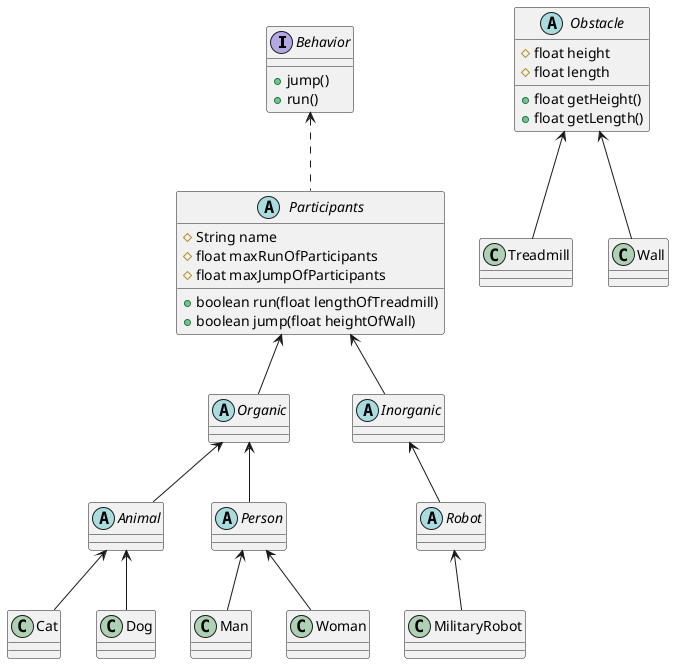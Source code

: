 @startuml

interface Behavior

abstract class Participants
abstract class Animal
abstract class Person
abstract class Organic
abstract class Inorganic
abstract class Robot
abstract class Obstacle
class Treadmill
class Wall

Behavior : +jump()
Behavior : +run()

Obstacle : #float height
Obstacle : #float length
Obstacle : +float getHeight()
Obstacle : +float getLength()

Participants : #String name
Participants : #float maxRunOfParticipants
Participants : #float maxJumpOfParticipants
Participants : +boolean run(float lengthOfTreadmill)
Participants : +boolean jump(float heightOfWall)

Behavior <.. Participants

Obstacle <-- Wall
Obstacle <-- Treadmill

Participants <-- Organic
Participants <-- Inorganic

Inorganic <-- Robot

Organic <-- Animal
Organic <-- Person

Robot <-- MilitaryRobot

Person <-- Man
Person <-- Woman

Animal <-- Cat
Animal <-- Dog

@enduml